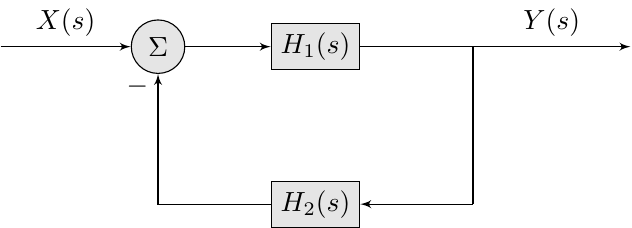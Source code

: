 \documentclass{standalone}
\usepackage{tikz}
\usetikzlibrary{calc}
\usetikzlibrary{positioning}
\usetikzlibrary{shapes,arrows,decorations.pathreplacing,decorations.markings}
\tikzstyle{block} = [draw, fill=gray!20, rectangle]
\tikzstyle{sum} = [draw, fill=gray!20, circle, node distance=1cm]
\tikzstyle{input} = [coordinate]
\tikzstyle{output} = [coordinate]
\tikzstyle{pinstyle} = [pin edge={to-,thin,black}]
\usepackage{pgfplots}
 \pgfplotsset{compat=1.13}
 \usepackage{transparent}

\begin{document}
\begin{tikzpicture}[auto, node distance=2cm,>=latex',scale=1, every node/.style={transform shape}]
    % We start by placing the blocks
    \node[block] at (4,0) (block1) {$H_1(s)$};

    \node[block] at (4,-2) (block2) {$H_2(s)$};
    \node[shape=coordinate] at (6,-2) (input2) {};

    \node [input, name=input] at (0,0) {};  	
    \node [shape=coordinate, name=conn] at (6,0) {};
    \draw (block1) -- (conn);
    \draw (conn) -- (input2);
    \draw [->] (input2) -- (block2);

    \node [sum, right of=input,node distance=2cm] (sum) {$\Sigma$};
    \draw [->] (block2) -| node[pos=0.95] {$-$} (sum);

    \draw [draw,->] (input) -- node {$X(s)$} (sum);
    \draw [->] (sum) -- (block1);
    \node [output, right of=conn] (output) {};
    \draw [->] (conn) -- node {$Y(s)$} (output);
\end{tikzpicture}
\end{document}
